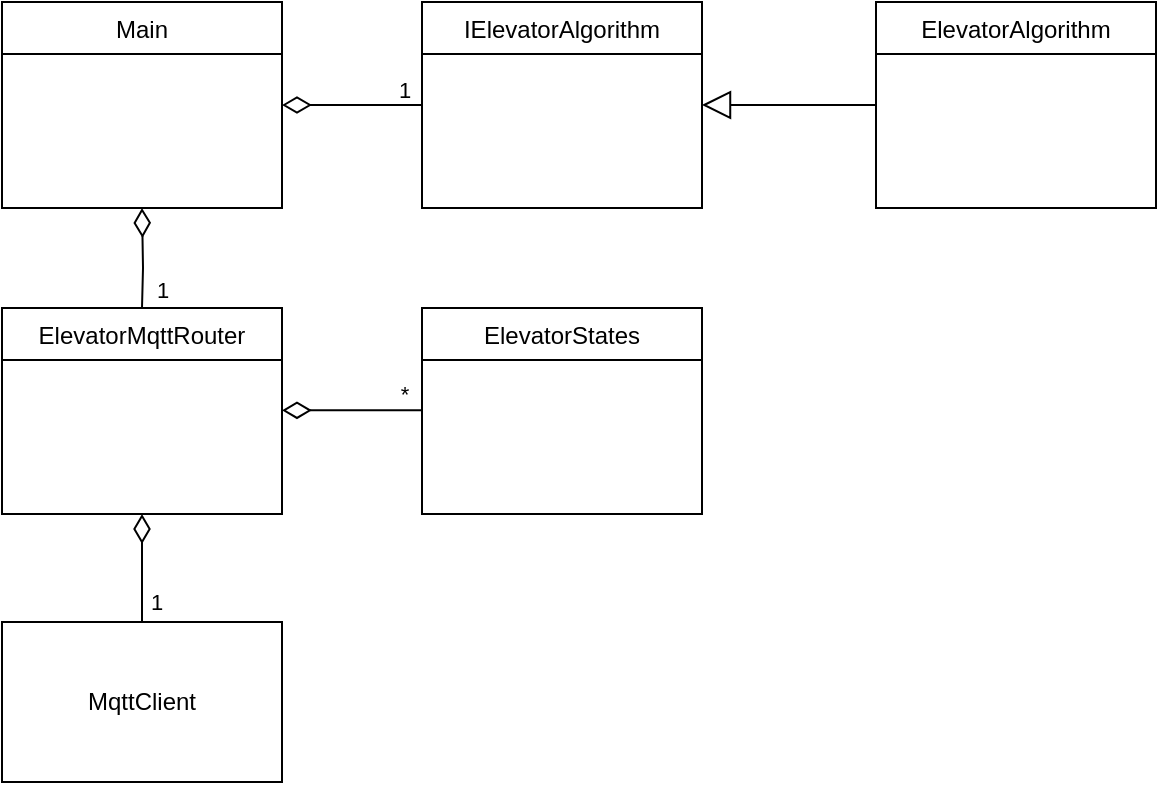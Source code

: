 <mxfile version="24.1.0" type="device">
  <diagram id="C5RBs43oDa-KdzZeNtuy" name="Page-1">
    <mxGraphModel dx="1077" dy="632" grid="1" gridSize="10" guides="1" tooltips="1" connect="1" arrows="1" fold="1" page="1" pageScale="1" pageWidth="827" pageHeight="1169" math="0" shadow="0">
      <root>
        <mxCell id="WIyWlLk6GJQsqaUBKTNV-0" />
        <mxCell id="WIyWlLk6GJQsqaUBKTNV-1" parent="WIyWlLk6GJQsqaUBKTNV-0" />
        <mxCell id="fJFH4mDimuj8WwLJQN3j-3" style="edgeStyle=orthogonalEdgeStyle;rounded=0;orthogonalLoop=1;jettySize=auto;html=1;entryX=0;entryY=0.5;entryDx=0;entryDy=0;endArrow=none;endFill=0;endSize=10;startArrow=diamondThin;startFill=0;startSize=12;" parent="WIyWlLk6GJQsqaUBKTNV-1" source="zkfFHV4jXpPFQw0GAbJ--6" target="fJFH4mDimuj8WwLJQN3j-0" edge="1">
          <mxGeometry relative="1" as="geometry" />
        </mxCell>
        <mxCell id="fJFH4mDimuj8WwLJQN3j-5" value="1" style="edgeLabel;html=1;align=center;verticalAlign=middle;resizable=0;points=[];" parent="fJFH4mDimuj8WwLJQN3j-3" vertex="1" connectable="0">
          <mxGeometry x="-0.633" y="-1" relative="1" as="geometry">
            <mxPoint x="48" y="-9" as="offset" />
          </mxGeometry>
        </mxCell>
        <mxCell id="zkfFHV4jXpPFQw0GAbJ--6" value="Main" style="swimlane;fontStyle=0;align=center;verticalAlign=top;childLayout=stackLayout;horizontal=1;startSize=26;horizontalStack=0;resizeParent=1;resizeLast=0;collapsible=1;marginBottom=0;rounded=0;shadow=0;strokeWidth=1;" parent="WIyWlLk6GJQsqaUBKTNV-1" vertex="1">
          <mxGeometry x="123" y="80" width="140" height="103" as="geometry">
            <mxRectangle x="130" y="380" width="160" height="26" as="alternateBounds" />
          </mxGeometry>
        </mxCell>
        <mxCell id="fJFH4mDimuj8WwLJQN3j-0" value="IElevatorAlgorithm" style="swimlane;fontStyle=0;align=center;verticalAlign=top;childLayout=stackLayout;horizontal=1;startSize=26;horizontalStack=0;resizeParent=1;resizeLast=0;collapsible=1;marginBottom=0;rounded=0;shadow=0;strokeWidth=1;" parent="WIyWlLk6GJQsqaUBKTNV-1" vertex="1">
          <mxGeometry x="333" y="80" width="140" height="103" as="geometry">
            <mxRectangle x="130" y="380" width="160" height="26" as="alternateBounds" />
          </mxGeometry>
        </mxCell>
        <mxCell id="fJFH4mDimuj8WwLJQN3j-7" style="edgeStyle=orthogonalEdgeStyle;rounded=0;orthogonalLoop=1;jettySize=auto;html=1;entryX=0.5;entryY=1;entryDx=0;entryDy=0;endArrow=diamondThin;endFill=0;endSize=12;exitX=0.5;exitY=0;exitDx=0;exitDy=0;" parent="WIyWlLk6GJQsqaUBKTNV-1" target="fJFH4mDimuj8WwLJQN3j-11" edge="1" source="fJFH4mDimuj8WwLJQN3j-19">
          <mxGeometry relative="1" as="geometry">
            <mxPoint x="238.0" y="370" as="sourcePoint" />
            <mxPoint x="148" y="370" as="targetPoint" />
          </mxGeometry>
        </mxCell>
        <mxCell id="fJFH4mDimuj8WwLJQN3j-8" value="1" style="edgeLabel;html=1;align=center;verticalAlign=middle;resizable=0;points=[];" parent="fJFH4mDimuj8WwLJQN3j-7" vertex="1" connectable="0">
          <mxGeometry x="0.782" relative="1" as="geometry">
            <mxPoint x="7" y="38" as="offset" />
          </mxGeometry>
        </mxCell>
        <mxCell id="fJFH4mDimuj8WwLJQN3j-10" style="edgeStyle=orthogonalEdgeStyle;rounded=0;orthogonalLoop=1;jettySize=auto;html=1;entryX=1;entryY=0.5;entryDx=0;entryDy=0;endArrow=block;endFill=0;endSize=12;" parent="WIyWlLk6GJQsqaUBKTNV-1" source="fJFH4mDimuj8WwLJQN3j-9" target="fJFH4mDimuj8WwLJQN3j-0" edge="1">
          <mxGeometry relative="1" as="geometry">
            <Array as="points" />
          </mxGeometry>
        </mxCell>
        <mxCell id="fJFH4mDimuj8WwLJQN3j-9" value="ElevatorAlgorithm" style="swimlane;fontStyle=0;align=center;verticalAlign=top;childLayout=stackLayout;horizontal=1;startSize=26;horizontalStack=0;resizeParent=1;resizeLast=0;collapsible=1;marginBottom=0;rounded=0;shadow=0;strokeWidth=1;" parent="WIyWlLk6GJQsqaUBKTNV-1" vertex="1">
          <mxGeometry x="560" y="80" width="140" height="103" as="geometry">
            <mxRectangle x="130" y="380" width="160" height="26" as="alternateBounds" />
          </mxGeometry>
        </mxCell>
        <mxCell id="fJFH4mDimuj8WwLJQN3j-11" value="ElevatorMqttRouter" style="swimlane;fontStyle=0;align=center;verticalAlign=top;childLayout=stackLayout;horizontal=1;startSize=26;horizontalStack=0;resizeParent=1;resizeLast=0;collapsible=1;marginBottom=0;rounded=0;shadow=0;strokeWidth=1;" parent="WIyWlLk6GJQsqaUBKTNV-1" vertex="1">
          <mxGeometry x="123" y="233" width="140" height="103" as="geometry">
            <mxRectangle x="130" y="380" width="160" height="26" as="alternateBounds" />
          </mxGeometry>
        </mxCell>
        <mxCell id="fJFH4mDimuj8WwLJQN3j-16" style="edgeStyle=orthogonalEdgeStyle;rounded=0;orthogonalLoop=1;jettySize=auto;html=1;entryX=0.5;entryY=1;entryDx=0;entryDy=0;endArrow=diamondThin;endFill=0;endSize=12;" parent="WIyWlLk6GJQsqaUBKTNV-1" target="zkfFHV4jXpPFQw0GAbJ--6" edge="1">
          <mxGeometry relative="1" as="geometry">
            <mxPoint x="193" y="233" as="sourcePoint" />
          </mxGeometry>
        </mxCell>
        <mxCell id="fJFH4mDimuj8WwLJQN3j-17" value="1" style="edgeLabel;html=1;align=center;verticalAlign=middle;resizable=0;points=[];" parent="fJFH4mDimuj8WwLJQN3j-16" vertex="1" connectable="0">
          <mxGeometry x="-0.64" y="3" relative="1" as="geometry">
            <mxPoint x="13" as="offset" />
          </mxGeometry>
        </mxCell>
        <mxCell id="fJFH4mDimuj8WwLJQN3j-19" value="MqttClient" style="rounded=0;whiteSpace=wrap;html=1;" parent="WIyWlLk6GJQsqaUBKTNV-1" vertex="1">
          <mxGeometry x="123" y="390" width="140" height="80" as="geometry" />
        </mxCell>
        <mxCell id="VR_UBIUj59GVj6ma3UVJ-1" value="ElevatorStates" style="swimlane;fontStyle=0;align=center;verticalAlign=top;childLayout=stackLayout;horizontal=1;startSize=26;horizontalStack=0;resizeParent=1;resizeLast=0;collapsible=1;marginBottom=0;rounded=0;shadow=0;strokeWidth=1;" vertex="1" parent="WIyWlLk6GJQsqaUBKTNV-1">
          <mxGeometry x="333" y="233" width="140" height="103" as="geometry">
            <mxRectangle x="130" y="380" width="160" height="26" as="alternateBounds" />
          </mxGeometry>
        </mxCell>
        <mxCell id="VR_UBIUj59GVj6ma3UVJ-2" style="edgeStyle=orthogonalEdgeStyle;rounded=0;orthogonalLoop=1;jettySize=auto;html=1;entryX=0;entryY=0.5;entryDx=0;entryDy=0;endArrow=none;endFill=0;endSize=10;startArrow=diamondThin;startFill=0;startSize=12;" edge="1" parent="WIyWlLk6GJQsqaUBKTNV-1">
          <mxGeometry relative="1" as="geometry">
            <mxPoint x="263" y="284.16" as="sourcePoint" />
            <mxPoint x="333" y="284.16" as="targetPoint" />
          </mxGeometry>
        </mxCell>
        <mxCell id="VR_UBIUj59GVj6ma3UVJ-3" value="*" style="edgeLabel;html=1;align=center;verticalAlign=middle;resizable=0;points=[];" vertex="1" connectable="0" parent="VR_UBIUj59GVj6ma3UVJ-2">
          <mxGeometry x="-0.633" y="-1" relative="1" as="geometry">
            <mxPoint x="48" y="-9" as="offset" />
          </mxGeometry>
        </mxCell>
      </root>
    </mxGraphModel>
  </diagram>
</mxfile>
